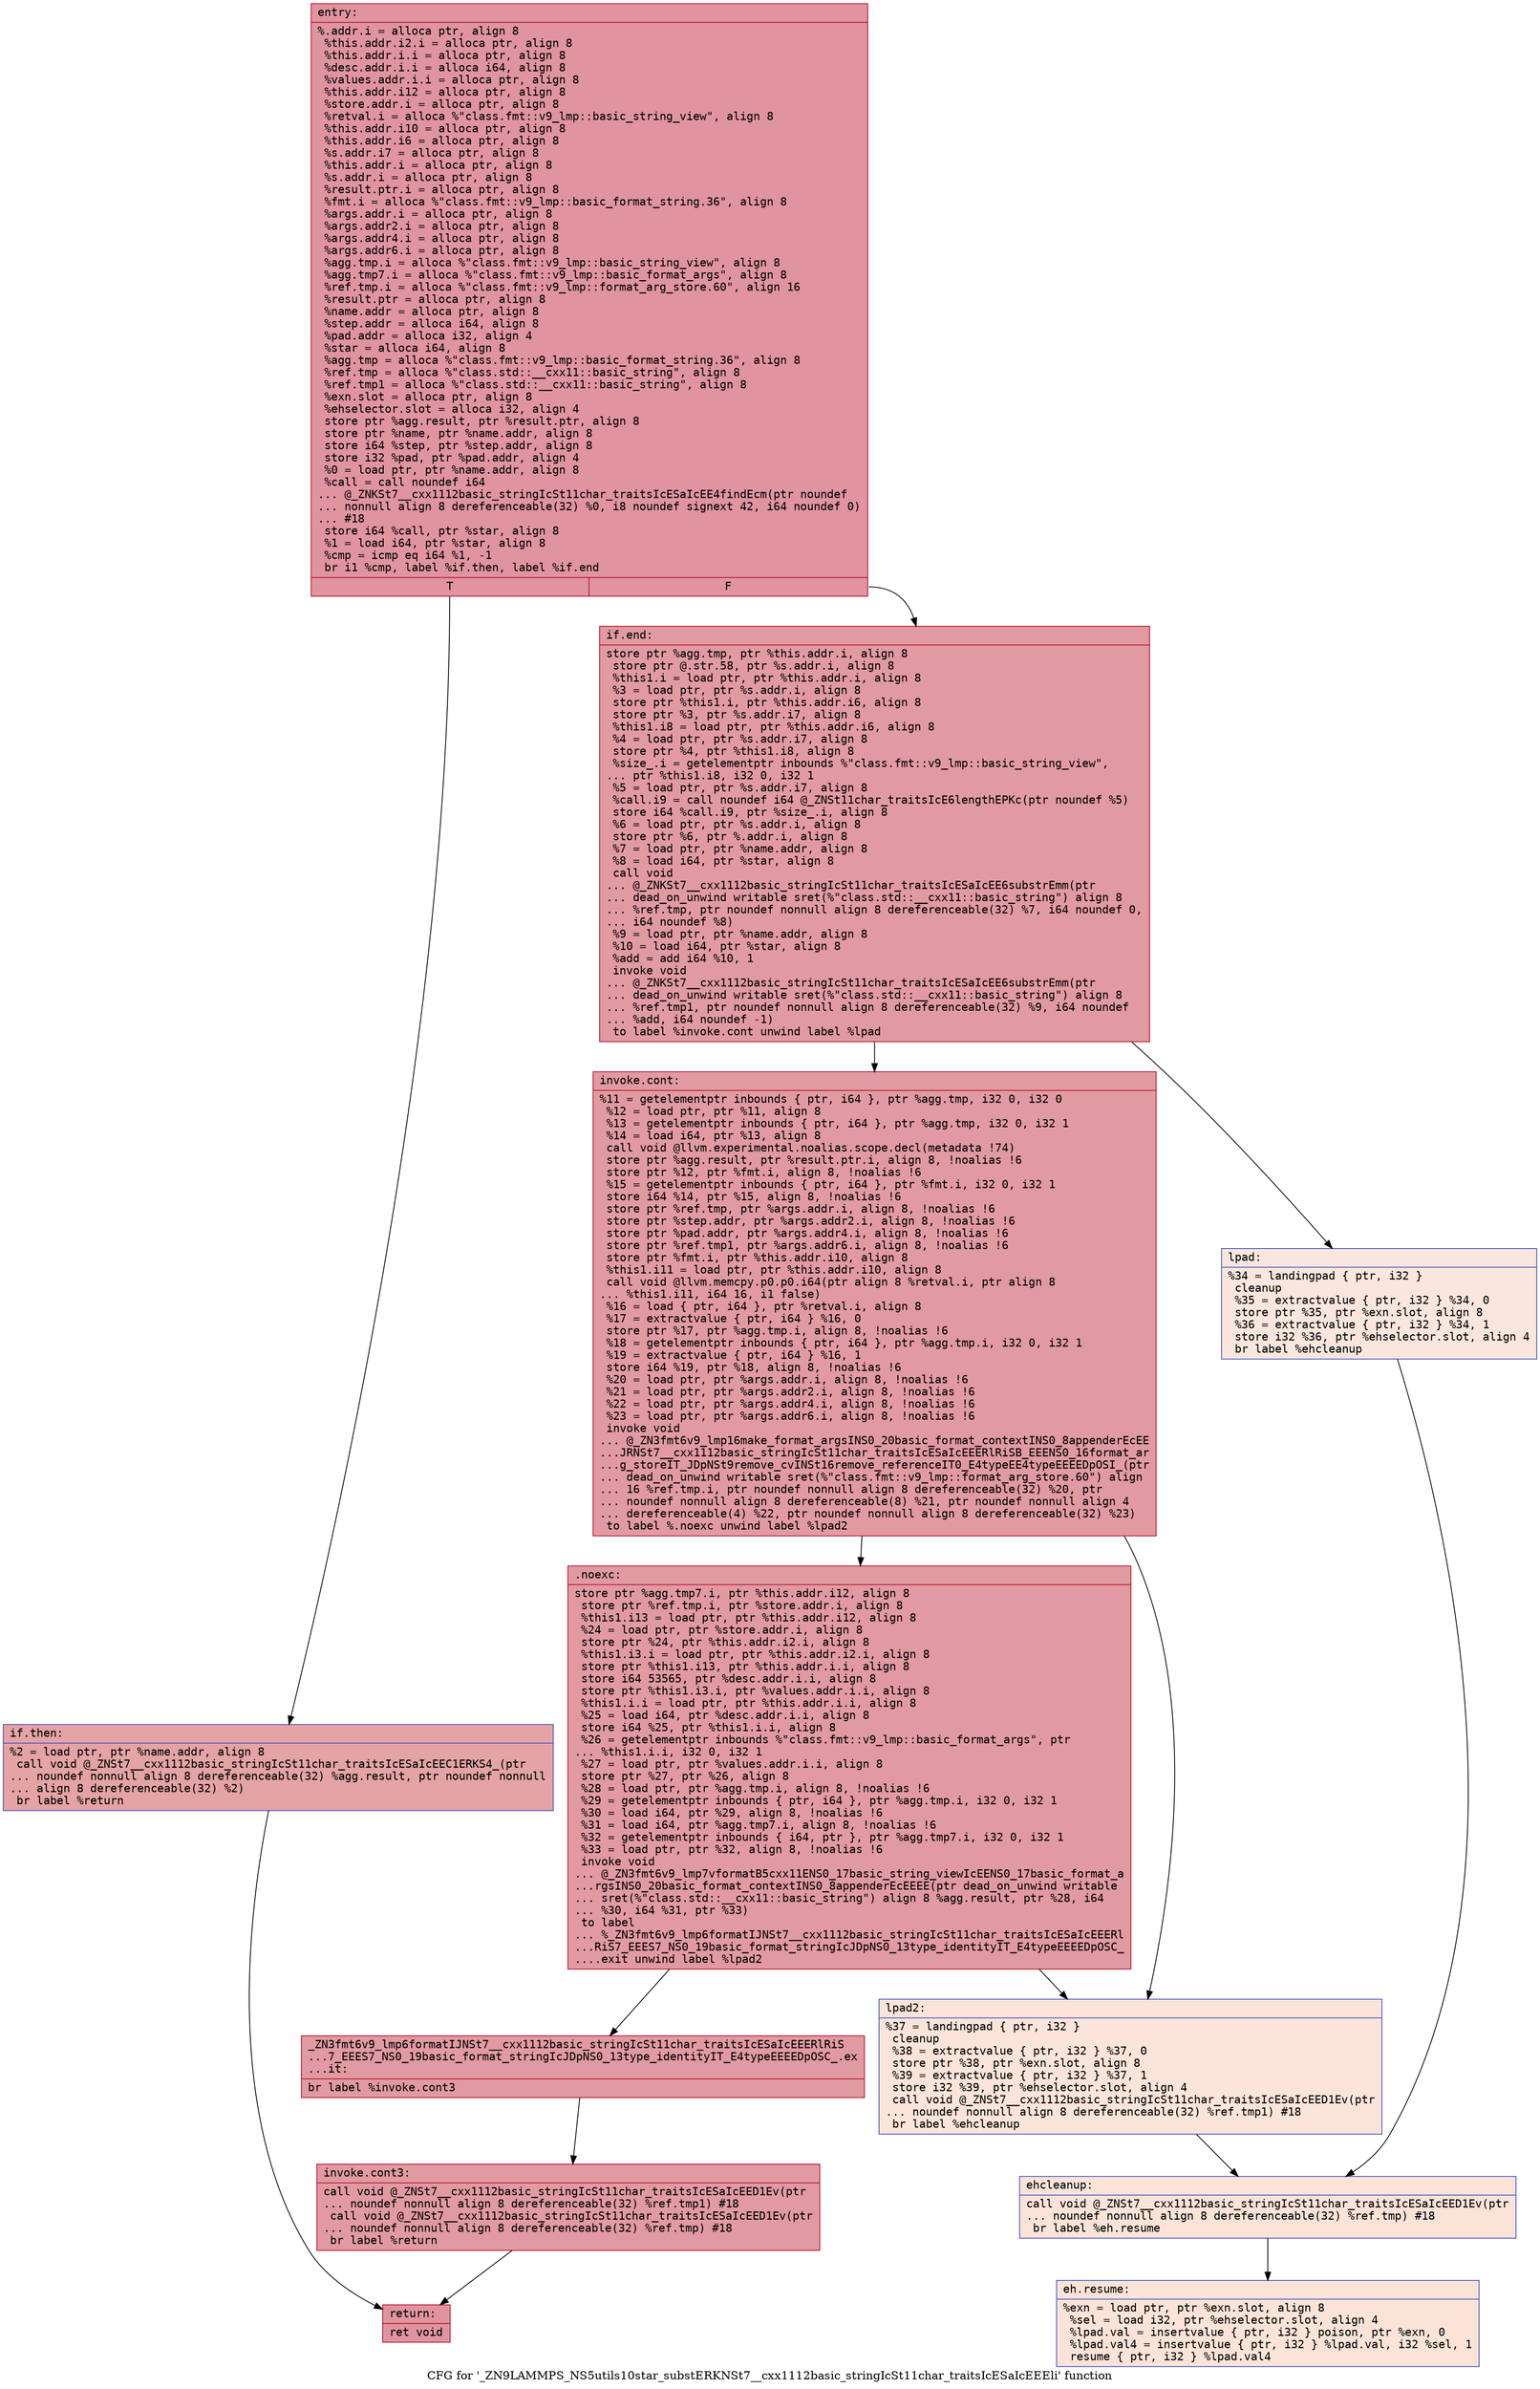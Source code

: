 digraph "CFG for '_ZN9LAMMPS_NS5utils10star_substERKNSt7__cxx1112basic_stringIcSt11char_traitsIcESaIcEEEli' function" {
	label="CFG for '_ZN9LAMMPS_NS5utils10star_substERKNSt7__cxx1112basic_stringIcSt11char_traitsIcESaIcEEEli' function";

	Node0x5584166e0110 [shape=record,color="#b70d28ff", style=filled, fillcolor="#b70d2870" fontname="Courier",label="{entry:\l|  %.addr.i = alloca ptr, align 8\l  %this.addr.i2.i = alloca ptr, align 8\l  %this.addr.i.i = alloca ptr, align 8\l  %desc.addr.i.i = alloca i64, align 8\l  %values.addr.i.i = alloca ptr, align 8\l  %this.addr.i12 = alloca ptr, align 8\l  %store.addr.i = alloca ptr, align 8\l  %retval.i = alloca %\"class.fmt::v9_lmp::basic_string_view\", align 8\l  %this.addr.i10 = alloca ptr, align 8\l  %this.addr.i6 = alloca ptr, align 8\l  %s.addr.i7 = alloca ptr, align 8\l  %this.addr.i = alloca ptr, align 8\l  %s.addr.i = alloca ptr, align 8\l  %result.ptr.i = alloca ptr, align 8\l  %fmt.i = alloca %\"class.fmt::v9_lmp::basic_format_string.36\", align 8\l  %args.addr.i = alloca ptr, align 8\l  %args.addr2.i = alloca ptr, align 8\l  %args.addr4.i = alloca ptr, align 8\l  %args.addr6.i = alloca ptr, align 8\l  %agg.tmp.i = alloca %\"class.fmt::v9_lmp::basic_string_view\", align 8\l  %agg.tmp7.i = alloca %\"class.fmt::v9_lmp::basic_format_args\", align 8\l  %ref.tmp.i = alloca %\"class.fmt::v9_lmp::format_arg_store.60\", align 16\l  %result.ptr = alloca ptr, align 8\l  %name.addr = alloca ptr, align 8\l  %step.addr = alloca i64, align 8\l  %pad.addr = alloca i32, align 4\l  %star = alloca i64, align 8\l  %agg.tmp = alloca %\"class.fmt::v9_lmp::basic_format_string.36\", align 8\l  %ref.tmp = alloca %\"class.std::__cxx11::basic_string\", align 8\l  %ref.tmp1 = alloca %\"class.std::__cxx11::basic_string\", align 8\l  %exn.slot = alloca ptr, align 8\l  %ehselector.slot = alloca i32, align 4\l  store ptr %agg.result, ptr %result.ptr, align 8\l  store ptr %name, ptr %name.addr, align 8\l  store i64 %step, ptr %step.addr, align 8\l  store i32 %pad, ptr %pad.addr, align 4\l  %0 = load ptr, ptr %name.addr, align 8\l  %call = call noundef i64\l... @_ZNKSt7__cxx1112basic_stringIcSt11char_traitsIcESaIcEE4findEcm(ptr noundef\l... nonnull align 8 dereferenceable(32) %0, i8 noundef signext 42, i64 noundef 0)\l... #18\l  store i64 %call, ptr %star, align 8\l  %1 = load i64, ptr %star, align 8\l  %cmp = icmp eq i64 %1, -1\l  br i1 %cmp, label %if.then, label %if.end\l|{<s0>T|<s1>F}}"];
	Node0x5584166e0110:s0 -> Node0x5584166e1ea0[tooltip="entry -> if.then\nProbability 37.50%" ];
	Node0x5584166e0110:s1 -> Node0x5584166e21a0[tooltip="entry -> if.end\nProbability 62.50%" ];
	Node0x5584166e1ea0 [shape=record,color="#3d50c3ff", style=filled, fillcolor="#c32e3170" fontname="Courier",label="{if.then:\l|  %2 = load ptr, ptr %name.addr, align 8\l  call void @_ZNSt7__cxx1112basic_stringIcSt11char_traitsIcESaIcEEC1ERKS4_(ptr\l... noundef nonnull align 8 dereferenceable(32) %agg.result, ptr noundef nonnull\l... align 8 dereferenceable(32) %2)\l  br label %return\l}"];
	Node0x5584166e1ea0 -> Node0x5584166e2340[tooltip="if.then -> return\nProbability 100.00%" ];
	Node0x5584166e21a0 [shape=record,color="#b70d28ff", style=filled, fillcolor="#bb1b2c70" fontname="Courier",label="{if.end:\l|  store ptr %agg.tmp, ptr %this.addr.i, align 8\l  store ptr @.str.58, ptr %s.addr.i, align 8\l  %this1.i = load ptr, ptr %this.addr.i, align 8\l  %3 = load ptr, ptr %s.addr.i, align 8\l  store ptr %this1.i, ptr %this.addr.i6, align 8\l  store ptr %3, ptr %s.addr.i7, align 8\l  %this1.i8 = load ptr, ptr %this.addr.i6, align 8\l  %4 = load ptr, ptr %s.addr.i7, align 8\l  store ptr %4, ptr %this1.i8, align 8\l  %size_.i = getelementptr inbounds %\"class.fmt::v9_lmp::basic_string_view\",\l... ptr %this1.i8, i32 0, i32 1\l  %5 = load ptr, ptr %s.addr.i7, align 8\l  %call.i9 = call noundef i64 @_ZNSt11char_traitsIcE6lengthEPKc(ptr noundef %5)\l  store i64 %call.i9, ptr %size_.i, align 8\l  %6 = load ptr, ptr %s.addr.i, align 8\l  store ptr %6, ptr %.addr.i, align 8\l  %7 = load ptr, ptr %name.addr, align 8\l  %8 = load i64, ptr %star, align 8\l  call void\l... @_ZNKSt7__cxx1112basic_stringIcSt11char_traitsIcESaIcEE6substrEmm(ptr\l... dead_on_unwind writable sret(%\"class.std::__cxx11::basic_string\") align 8\l... %ref.tmp, ptr noundef nonnull align 8 dereferenceable(32) %7, i64 noundef 0,\l... i64 noundef %8)\l  %9 = load ptr, ptr %name.addr, align 8\l  %10 = load i64, ptr %star, align 8\l  %add = add i64 %10, 1\l  invoke void\l... @_ZNKSt7__cxx1112basic_stringIcSt11char_traitsIcESaIcEE6substrEmm(ptr\l... dead_on_unwind writable sret(%\"class.std::__cxx11::basic_string\") align 8\l... %ref.tmp1, ptr noundef nonnull align 8 dereferenceable(32) %9, i64 noundef\l... %add, i64 noundef -1)\l          to label %invoke.cont unwind label %lpad\l}"];
	Node0x5584166e21a0 -> Node0x5584166e3300[tooltip="if.end -> invoke.cont\nProbability 100.00%" ];
	Node0x5584166e21a0 -> Node0x5584166e3350[tooltip="if.end -> lpad\nProbability 0.00%" ];
	Node0x5584166e3300 [shape=record,color="#b70d28ff", style=filled, fillcolor="#bb1b2c70" fontname="Courier",label="{invoke.cont:\l|  %11 = getelementptr inbounds \{ ptr, i64 \}, ptr %agg.tmp, i32 0, i32 0\l  %12 = load ptr, ptr %11, align 8\l  %13 = getelementptr inbounds \{ ptr, i64 \}, ptr %agg.tmp, i32 0, i32 1\l  %14 = load i64, ptr %13, align 8\l  call void @llvm.experimental.noalias.scope.decl(metadata !74)\l  store ptr %agg.result, ptr %result.ptr.i, align 8, !noalias !6\l  store ptr %12, ptr %fmt.i, align 8, !noalias !6\l  %15 = getelementptr inbounds \{ ptr, i64 \}, ptr %fmt.i, i32 0, i32 1\l  store i64 %14, ptr %15, align 8, !noalias !6\l  store ptr %ref.tmp, ptr %args.addr.i, align 8, !noalias !6\l  store ptr %step.addr, ptr %args.addr2.i, align 8, !noalias !6\l  store ptr %pad.addr, ptr %args.addr4.i, align 8, !noalias !6\l  store ptr %ref.tmp1, ptr %args.addr6.i, align 8, !noalias !6\l  store ptr %fmt.i, ptr %this.addr.i10, align 8\l  %this1.i11 = load ptr, ptr %this.addr.i10, align 8\l  call void @llvm.memcpy.p0.p0.i64(ptr align 8 %retval.i, ptr align 8\l... %this1.i11, i64 16, i1 false)\l  %16 = load \{ ptr, i64 \}, ptr %retval.i, align 8\l  %17 = extractvalue \{ ptr, i64 \} %16, 0\l  store ptr %17, ptr %agg.tmp.i, align 8, !noalias !6\l  %18 = getelementptr inbounds \{ ptr, i64 \}, ptr %agg.tmp.i, i32 0, i32 1\l  %19 = extractvalue \{ ptr, i64 \} %16, 1\l  store i64 %19, ptr %18, align 8, !noalias !6\l  %20 = load ptr, ptr %args.addr.i, align 8, !noalias !6\l  %21 = load ptr, ptr %args.addr2.i, align 8, !noalias !6\l  %22 = load ptr, ptr %args.addr4.i, align 8, !noalias !6\l  %23 = load ptr, ptr %args.addr6.i, align 8, !noalias !6\l  invoke void\l... @_ZN3fmt6v9_lmp16make_format_argsINS0_20basic_format_contextINS0_8appenderEcEE\l...JRNSt7__cxx1112basic_stringIcSt11char_traitsIcESaIcEEERlRiSB_EEENS0_16format_ar\l...g_storeIT_JDpNSt9remove_cvINSt16remove_referenceIT0_E4typeEE4typeEEEEDpOSI_(ptr\l... dead_on_unwind writable sret(%\"class.fmt::v9_lmp::format_arg_store.60\") align\l... 16 %ref.tmp.i, ptr noundef nonnull align 8 dereferenceable(32) %20, ptr\l... noundef nonnull align 8 dereferenceable(8) %21, ptr noundef nonnull align 4\l... dereferenceable(4) %22, ptr noundef nonnull align 8 dereferenceable(32) %23)\l          to label %.noexc unwind label %lpad2\l}"];
	Node0x5584166e3300 -> Node0x5584166e5090[tooltip="invoke.cont -> .noexc\nProbability 100.00%" ];
	Node0x5584166e3300 -> Node0x5584166e5140[tooltip="invoke.cont -> lpad2\nProbability 0.00%" ];
	Node0x5584166e5090 [shape=record,color="#b70d28ff", style=filled, fillcolor="#bb1b2c70" fontname="Courier",label="{.noexc:\l|  store ptr %agg.tmp7.i, ptr %this.addr.i12, align 8\l  store ptr %ref.tmp.i, ptr %store.addr.i, align 8\l  %this1.i13 = load ptr, ptr %this.addr.i12, align 8\l  %24 = load ptr, ptr %store.addr.i, align 8\l  store ptr %24, ptr %this.addr.i2.i, align 8\l  %this1.i3.i = load ptr, ptr %this.addr.i2.i, align 8\l  store ptr %this1.i13, ptr %this.addr.i.i, align 8\l  store i64 53565, ptr %desc.addr.i.i, align 8\l  store ptr %this1.i3.i, ptr %values.addr.i.i, align 8\l  %this1.i.i = load ptr, ptr %this.addr.i.i, align 8\l  %25 = load i64, ptr %desc.addr.i.i, align 8\l  store i64 %25, ptr %this1.i.i, align 8\l  %26 = getelementptr inbounds %\"class.fmt::v9_lmp::basic_format_args\", ptr\l... %this1.i.i, i32 0, i32 1\l  %27 = load ptr, ptr %values.addr.i.i, align 8\l  store ptr %27, ptr %26, align 8\l  %28 = load ptr, ptr %agg.tmp.i, align 8, !noalias !6\l  %29 = getelementptr inbounds \{ ptr, i64 \}, ptr %agg.tmp.i, i32 0, i32 1\l  %30 = load i64, ptr %29, align 8, !noalias !6\l  %31 = load i64, ptr %agg.tmp7.i, align 8, !noalias !6\l  %32 = getelementptr inbounds \{ i64, ptr \}, ptr %agg.tmp7.i, i32 0, i32 1\l  %33 = load ptr, ptr %32, align 8, !noalias !6\l  invoke void\l... @_ZN3fmt6v9_lmp7vformatB5cxx11ENS0_17basic_string_viewIcEENS0_17basic_format_a\l...rgsINS0_20basic_format_contextINS0_8appenderEcEEEE(ptr dead_on_unwind writable\l... sret(%\"class.std::__cxx11::basic_string\") align 8 %agg.result, ptr %28, i64\l... %30, i64 %31, ptr %33)\l          to label\l... %_ZN3fmt6v9_lmp6formatIJNSt7__cxx1112basic_stringIcSt11char_traitsIcESaIcEEERl\l...RiS7_EEES7_NS0_19basic_format_stringIcJDpNS0_13type_identityIT_E4typeEEEEDpOSC_\l....exit unwind label %lpad2\l}"];
	Node0x5584166e5090 -> Node0x5584166e63c0[tooltip=".noexc -> _ZN3fmt6v9_lmp6formatIJNSt7__cxx1112basic_stringIcSt11char_traitsIcESaIcEEERlRiS7_EEES7_NS0_19basic_format_stringIcJDpNS0_13type_identityIT_E4typeEEEEDpOSC_.exit\nProbability 100.00%" ];
	Node0x5584166e5090 -> Node0x5584166e5140[tooltip=".noexc -> lpad2\nProbability 0.00%" ];
	Node0x5584166e63c0 [shape=record,color="#b70d28ff", style=filled, fillcolor="#bb1b2c70" fontname="Courier",label="{_ZN3fmt6v9_lmp6formatIJNSt7__cxx1112basic_stringIcSt11char_traitsIcESaIcEEERlRiS\l...7_EEES7_NS0_19basic_format_stringIcJDpNS0_13type_identityIT_E4typeEEEEDpOSC_.ex\l...it:\l|  br label %invoke.cont3\l}"];
	Node0x5584166e63c0 -> Node0x5584166e6870[tooltip="_ZN3fmt6v9_lmp6formatIJNSt7__cxx1112basic_stringIcSt11char_traitsIcESaIcEEERlRiS7_EEES7_NS0_19basic_format_stringIcJDpNS0_13type_identityIT_E4typeEEEEDpOSC_.exit -> invoke.cont3\nProbability 100.00%" ];
	Node0x5584166e6870 [shape=record,color="#b70d28ff", style=filled, fillcolor="#bb1b2c70" fontname="Courier",label="{invoke.cont3:\l|  call void @_ZNSt7__cxx1112basic_stringIcSt11char_traitsIcESaIcEED1Ev(ptr\l... noundef nonnull align 8 dereferenceable(32) %ref.tmp1) #18\l  call void @_ZNSt7__cxx1112basic_stringIcSt11char_traitsIcESaIcEED1Ev(ptr\l... noundef nonnull align 8 dereferenceable(32) %ref.tmp) #18\l  br label %return\l}"];
	Node0x5584166e6870 -> Node0x5584166e2340[tooltip="invoke.cont3 -> return\nProbability 100.00%" ];
	Node0x5584166e3350 [shape=record,color="#3d50c3ff", style=filled, fillcolor="#f3c7b170" fontname="Courier",label="{lpad:\l|  %34 = landingpad \{ ptr, i32 \}\l          cleanup\l  %35 = extractvalue \{ ptr, i32 \} %34, 0\l  store ptr %35, ptr %exn.slot, align 8\l  %36 = extractvalue \{ ptr, i32 \} %34, 1\l  store i32 %36, ptr %ehselector.slot, align 4\l  br label %ehcleanup\l}"];
	Node0x5584166e3350 -> Node0x5584166e6930[tooltip="lpad -> ehcleanup\nProbability 100.00%" ];
	Node0x5584166e5140 [shape=record,color="#3d50c3ff", style=filled, fillcolor="#f5c1a970" fontname="Courier",label="{lpad2:\l|  %37 = landingpad \{ ptr, i32 \}\l          cleanup\l  %38 = extractvalue \{ ptr, i32 \} %37, 0\l  store ptr %38, ptr %exn.slot, align 8\l  %39 = extractvalue \{ ptr, i32 \} %37, 1\l  store i32 %39, ptr %ehselector.slot, align 4\l  call void @_ZNSt7__cxx1112basic_stringIcSt11char_traitsIcESaIcEED1Ev(ptr\l... noundef nonnull align 8 dereferenceable(32) %ref.tmp1) #18\l  br label %ehcleanup\l}"];
	Node0x5584166e5140 -> Node0x5584166e6930[tooltip="lpad2 -> ehcleanup\nProbability 100.00%" ];
	Node0x5584166e6930 [shape=record,color="#3d50c3ff", style=filled, fillcolor="#f6bfa670" fontname="Courier",label="{ehcleanup:\l|  call void @_ZNSt7__cxx1112basic_stringIcSt11char_traitsIcESaIcEED1Ev(ptr\l... noundef nonnull align 8 dereferenceable(32) %ref.tmp) #18\l  br label %eh.resume\l}"];
	Node0x5584166e6930 -> Node0x5584166e7080[tooltip="ehcleanup -> eh.resume\nProbability 100.00%" ];
	Node0x5584166e2340 [shape=record,color="#b70d28ff", style=filled, fillcolor="#b70d2870" fontname="Courier",label="{return:\l|  ret void\l}"];
	Node0x5584166e7080 [shape=record,color="#3d50c3ff", style=filled, fillcolor="#f6bfa670" fontname="Courier",label="{eh.resume:\l|  %exn = load ptr, ptr %exn.slot, align 8\l  %sel = load i32, ptr %ehselector.slot, align 4\l  %lpad.val = insertvalue \{ ptr, i32 \} poison, ptr %exn, 0\l  %lpad.val4 = insertvalue \{ ptr, i32 \} %lpad.val, i32 %sel, 1\l  resume \{ ptr, i32 \} %lpad.val4\l}"];
}
